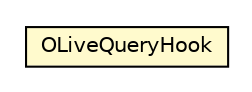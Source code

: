 #!/usr/local/bin/dot
#
# Class diagram 
# Generated by UMLGraph version R5_6-24-gf6e263 (http://www.umlgraph.org/)
#

digraph G {
	edge [fontname="Helvetica",fontsize=10,labelfontname="Helvetica",labelfontsize=10];
	node [fontname="Helvetica",fontsize=10,shape=plaintext];
	nodesep=0.25;
	ranksep=0.5;
	// com.orientechnologies.orient.core.query.live.OLiveQueryHook
	c4185455 [label=<<table title="com.orientechnologies.orient.core.query.live.OLiveQueryHook" border="0" cellborder="1" cellspacing="0" cellpadding="2" port="p" bgcolor="lemonChiffon" href="./OLiveQueryHook.html">
		<tr><td><table border="0" cellspacing="0" cellpadding="1">
<tr><td align="center" balign="center"> OLiveQueryHook </td></tr>
		</table></td></tr>
		</table>>, URL="./OLiveQueryHook.html", fontname="Helvetica", fontcolor="black", fontsize=10.0];
}

